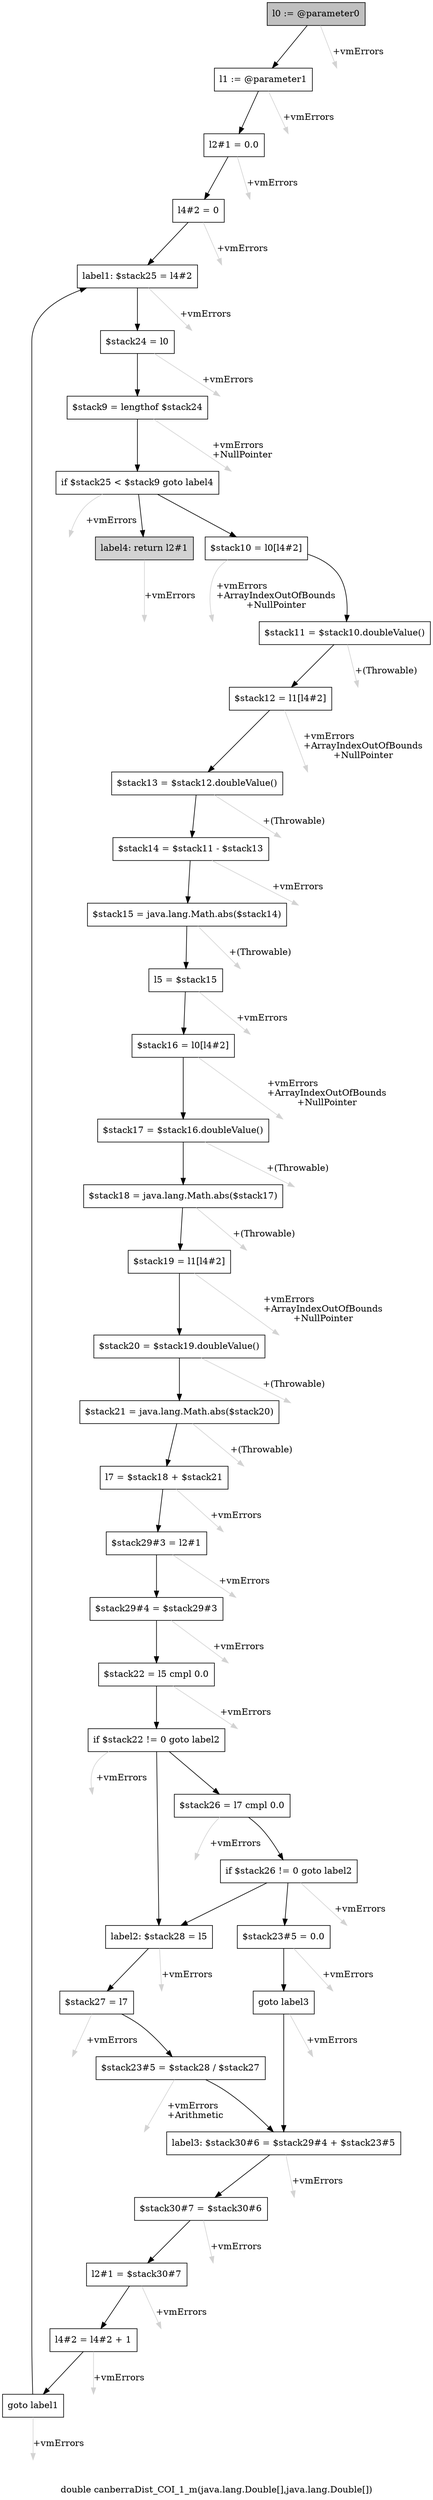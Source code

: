 digraph "double canberraDist_COI_1_m(java.lang.Double[],java.lang.Double[])" {
    label="double canberraDist_COI_1_m(java.lang.Double[],java.lang.Double[])";
    node [shape=box];
    "0" [style=filled,fillcolor=gray,label="l0 := @parameter0",];
    "1" [label="l1 := @parameter1",];
    "0"->"1" [color=black,];
    "39" [style=invis,label="Esc",];
    "0"->"39" [color=lightgray,label="\l+vmErrors",];
    "2" [label="l2#1 = 0.0",];
    "1"->"2" [color=black,];
    "40" [style=invis,label="Esc",];
    "1"->"40" [color=lightgray,label="\l+vmErrors",];
    "3" [label="l4#2 = 0",];
    "2"->"3" [color=black,];
    "41" [style=invis,label="Esc",];
    "2"->"41" [color=lightgray,label="\l+vmErrors",];
    "4" [label="label1: $stack25 = l4#2",];
    "3"->"4" [color=black,];
    "42" [style=invis,label="Esc",];
    "3"->"42" [color=lightgray,label="\l+vmErrors",];
    "5" [label="$stack24 = l0",];
    "4"->"5" [color=black,];
    "43" [style=invis,label="Esc",];
    "4"->"43" [color=lightgray,label="\l+vmErrors",];
    "6" [label="$stack9 = lengthof $stack24",];
    "5"->"6" [color=black,];
    "44" [style=invis,label="Esc",];
    "5"->"44" [color=lightgray,label="\l+vmErrors",];
    "7" [label="if $stack25 < $stack9 goto label4",];
    "6"->"7" [color=black,];
    "45" [style=invis,label="Esc",];
    "6"->"45" [color=lightgray,label="\l+vmErrors\l+NullPointer",];
    "8" [label="$stack10 = l0[l4#2]",];
    "7"->"8" [color=black,];
    "38" [style=filled,fillcolor=lightgray,label="label4: return l2#1",];
    "7"->"38" [color=black,];
    "46" [style=invis,label="Esc",];
    "7"->"46" [color=lightgray,label="\l+vmErrors",];
    "9" [label="$stack11 = $stack10.doubleValue()",];
    "8"->"9" [color=black,];
    "47" [style=invis,label="Esc",];
    "8"->"47" [color=lightgray,label="\l+vmErrors\l+ArrayIndexOutOfBounds\l+NullPointer",];
    "10" [label="$stack12 = l1[l4#2]",];
    "9"->"10" [color=black,];
    "48" [style=invis,label="Esc",];
    "9"->"48" [color=lightgray,label="\l+(Throwable)",];
    "11" [label="$stack13 = $stack12.doubleValue()",];
    "10"->"11" [color=black,];
    "49" [style=invis,label="Esc",];
    "10"->"49" [color=lightgray,label="\l+vmErrors\l+ArrayIndexOutOfBounds\l+NullPointer",];
    "12" [label="$stack14 = $stack11 - $stack13",];
    "11"->"12" [color=black,];
    "50" [style=invis,label="Esc",];
    "11"->"50" [color=lightgray,label="\l+(Throwable)",];
    "13" [label="$stack15 = java.lang.Math.abs($stack14)",];
    "12"->"13" [color=black,];
    "51" [style=invis,label="Esc",];
    "12"->"51" [color=lightgray,label="\l+vmErrors",];
    "14" [label="l5 = $stack15",];
    "13"->"14" [color=black,];
    "52" [style=invis,label="Esc",];
    "13"->"52" [color=lightgray,label="\l+(Throwable)",];
    "15" [label="$stack16 = l0[l4#2]",];
    "14"->"15" [color=black,];
    "53" [style=invis,label="Esc",];
    "14"->"53" [color=lightgray,label="\l+vmErrors",];
    "16" [label="$stack17 = $stack16.doubleValue()",];
    "15"->"16" [color=black,];
    "54" [style=invis,label="Esc",];
    "15"->"54" [color=lightgray,label="\l+vmErrors\l+ArrayIndexOutOfBounds\l+NullPointer",];
    "17" [label="$stack18 = java.lang.Math.abs($stack17)",];
    "16"->"17" [color=black,];
    "55" [style=invis,label="Esc",];
    "16"->"55" [color=lightgray,label="\l+(Throwable)",];
    "18" [label="$stack19 = l1[l4#2]",];
    "17"->"18" [color=black,];
    "56" [style=invis,label="Esc",];
    "17"->"56" [color=lightgray,label="\l+(Throwable)",];
    "19" [label="$stack20 = $stack19.doubleValue()",];
    "18"->"19" [color=black,];
    "57" [style=invis,label="Esc",];
    "18"->"57" [color=lightgray,label="\l+vmErrors\l+ArrayIndexOutOfBounds\l+NullPointer",];
    "20" [label="$stack21 = java.lang.Math.abs($stack20)",];
    "19"->"20" [color=black,];
    "58" [style=invis,label="Esc",];
    "19"->"58" [color=lightgray,label="\l+(Throwable)",];
    "21" [label="l7 = $stack18 + $stack21",];
    "20"->"21" [color=black,];
    "59" [style=invis,label="Esc",];
    "20"->"59" [color=lightgray,label="\l+(Throwable)",];
    "22" [label="$stack29#3 = l2#1",];
    "21"->"22" [color=black,];
    "60" [style=invis,label="Esc",];
    "21"->"60" [color=lightgray,label="\l+vmErrors",];
    "23" [label="$stack29#4 = $stack29#3",];
    "22"->"23" [color=black,];
    "61" [style=invis,label="Esc",];
    "22"->"61" [color=lightgray,label="\l+vmErrors",];
    "24" [label="$stack22 = l5 cmpl 0.0",];
    "23"->"24" [color=black,];
    "62" [style=invis,label="Esc",];
    "23"->"62" [color=lightgray,label="\l+vmErrors",];
    "25" [label="if $stack22 != 0 goto label2",];
    "24"->"25" [color=black,];
    "63" [style=invis,label="Esc",];
    "24"->"63" [color=lightgray,label="\l+vmErrors",];
    "26" [label="$stack26 = l7 cmpl 0.0",];
    "25"->"26" [color=black,];
    "30" [label="label2: $stack28 = l5",];
    "25"->"30" [color=black,];
    "64" [style=invis,label="Esc",];
    "25"->"64" [color=lightgray,label="\l+vmErrors",];
    "27" [label="if $stack26 != 0 goto label2",];
    "26"->"27" [color=black,];
    "65" [style=invis,label="Esc",];
    "26"->"65" [color=lightgray,label="\l+vmErrors",];
    "28" [label="$stack23#5 = 0.0",];
    "27"->"28" [color=black,];
    "27"->"30" [color=black,];
    "66" [style=invis,label="Esc",];
    "27"->"66" [color=lightgray,label="\l+vmErrors",];
    "29" [label="goto label3",];
    "28"->"29" [color=black,];
    "67" [style=invis,label="Esc",];
    "28"->"67" [color=lightgray,label="\l+vmErrors",];
    "33" [label="label3: $stack30#6 = $stack29#4 + $stack23#5",];
    "29"->"33" [color=black,];
    "68" [style=invis,label="Esc",];
    "29"->"68" [color=lightgray,label="\l+vmErrors",];
    "31" [label="$stack27 = l7",];
    "30"->"31" [color=black,];
    "69" [style=invis,label="Esc",];
    "30"->"69" [color=lightgray,label="\l+vmErrors",];
    "32" [label="$stack23#5 = $stack28 / $stack27",];
    "31"->"32" [color=black,];
    "70" [style=invis,label="Esc",];
    "31"->"70" [color=lightgray,label="\l+vmErrors",];
    "32"->"33" [color=black,];
    "71" [style=invis,label="Esc",];
    "32"->"71" [color=lightgray,label="\l+vmErrors\l+Arithmetic",];
    "34" [label="$stack30#7 = $stack30#6",];
    "33"->"34" [color=black,];
    "72" [style=invis,label="Esc",];
    "33"->"72" [color=lightgray,label="\l+vmErrors",];
    "35" [label="l2#1 = $stack30#7",];
    "34"->"35" [color=black,];
    "73" [style=invis,label="Esc",];
    "34"->"73" [color=lightgray,label="\l+vmErrors",];
    "36" [label="l4#2 = l4#2 + 1",];
    "35"->"36" [color=black,];
    "74" [style=invis,label="Esc",];
    "35"->"74" [color=lightgray,label="\l+vmErrors",];
    "37" [label="goto label1",];
    "36"->"37" [color=black,];
    "75" [style=invis,label="Esc",];
    "36"->"75" [color=lightgray,label="\l+vmErrors",];
    "37"->"4" [color=black,];
    "76" [style=invis,label="Esc",];
    "37"->"76" [color=lightgray,label="\l+vmErrors",];
    "77" [style=invis,label="Esc",];
    "38"->"77" [color=lightgray,label="\l+vmErrors",];
}
